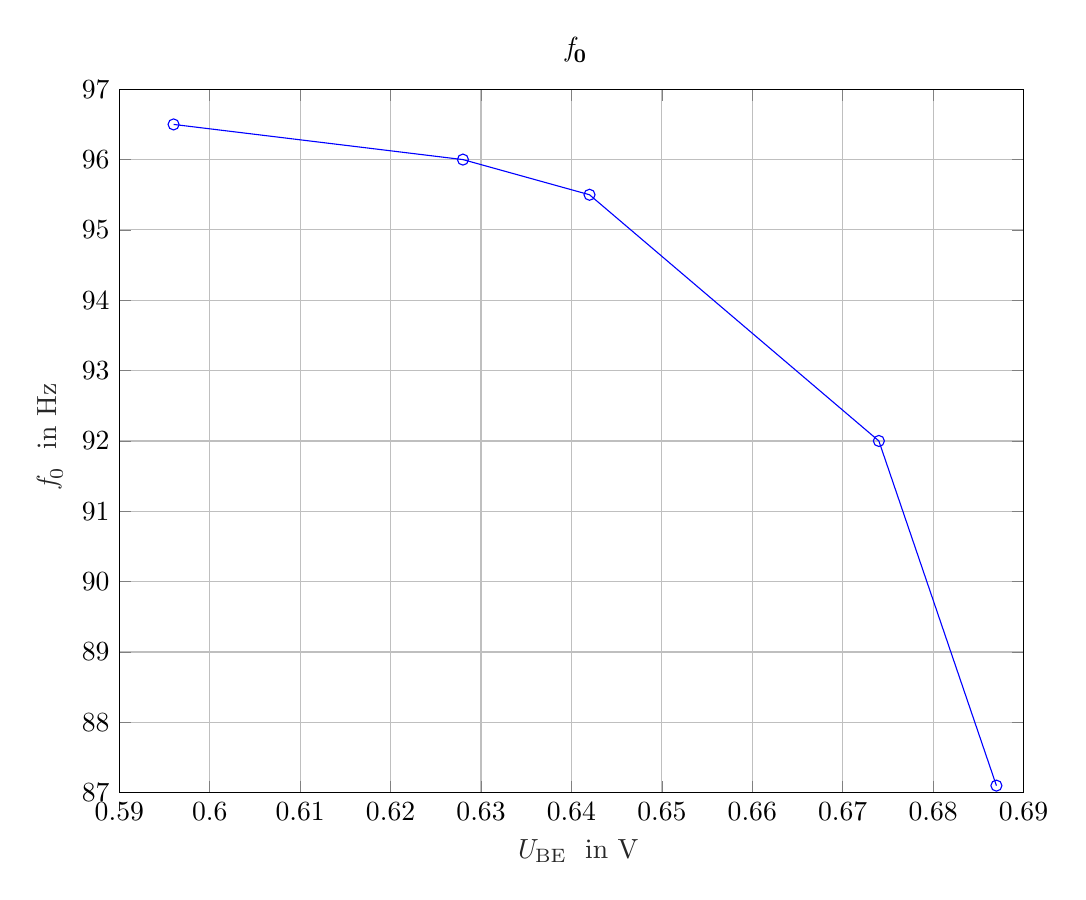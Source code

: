 % This file was created by matlab2tikz.
%
\begin{tikzpicture}

\begin{axis}[%
width=4.521in,
height=3.517in,
at={(0.758in,0.519in)},
scale only axis,
xmin=0.59,
xmax=0.69,
xlabel style={font=\color{white!15!black}},
xlabel={$\text{\it{} U}_{\text{BE}}\text{ \rm{} in V}$},
ymin=87,
ymax=97,
ylabel style={font=\color{white!15!black}},
ylabel={$\text{\it{} f}_\text{0}\text{ \rm{} in Hz}$},
axis background/.style={fill=white},
title style={font=\bfseries},
title={$\text{\it{} f}_{\text{0}}$},
xmajorgrids,
ymajorgrids
]
\addplot [color=blue, mark=o, mark options={solid, blue}, forget plot]
  table[row sep=crcr]{%
0.687	87.1\\
0.674	92\\
0.642	95.5\\
0.628	96\\
0.596	96.5\\
};
\end{axis}
\end{tikzpicture}%